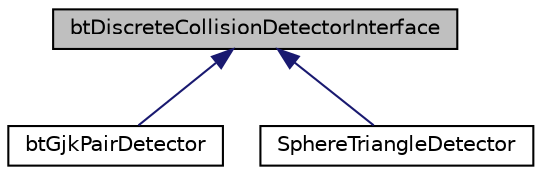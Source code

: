 digraph G
{
  edge [fontname="Helvetica",fontsize="10",labelfontname="Helvetica",labelfontsize="10"];
  node [fontname="Helvetica",fontsize="10",shape=record];
  Node1 [label="btDiscreteCollisionDetectorInterface",height=0.2,width=0.4,color="black", fillcolor="grey75", style="filled" fontcolor="black"];
  Node1 -> Node2 [dir="back",color="midnightblue",fontsize="10",style="solid",fontname="Helvetica"];
  Node2 [label="btGjkPairDetector",height=0.2,width=0.4,color="black", fillcolor="white", style="filled",URL="$classbtGjkPairDetector.html",tooltip="btGjkPairDetector uses GJK to implement the btDiscreteCollisionDetectorInterface"];
  Node1 -> Node3 [dir="back",color="midnightblue",fontsize="10",style="solid",fontname="Helvetica"];
  Node3 [label="SphereTriangleDetector",height=0.2,width=0.4,color="black", fillcolor="white", style="filled",URL="$structSphereTriangleDetector.html",tooltip="sphere-triangle to match the btDiscreteCollisionDetectorInterface"];
}
